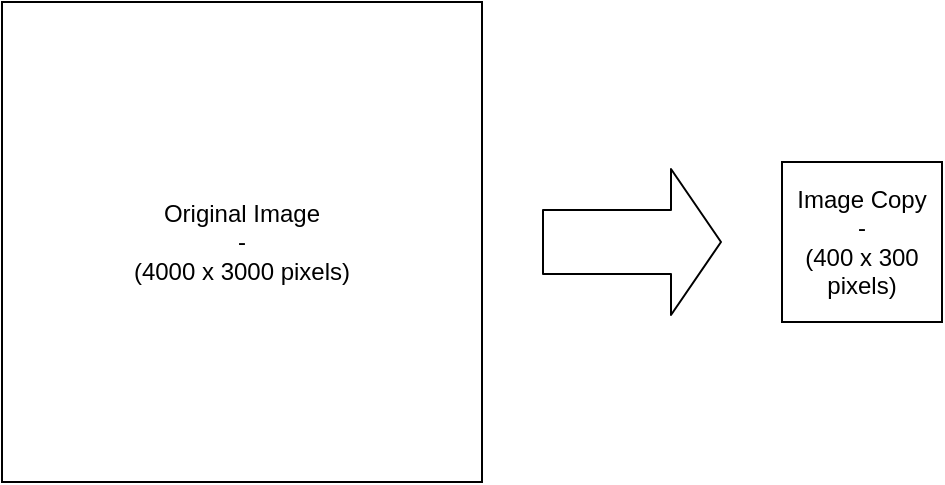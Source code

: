 <mxfile version="13.3.0" type="device"><diagram id="PeBeoy_kUPjYbH_DDrzF" name="Page-1"><mxGraphModel dx="1422" dy="791" grid="1" gridSize="10" guides="1" tooltips="1" connect="1" arrows="1" fold="1" page="1" pageScale="1" pageWidth="850" pageHeight="1100" math="0" shadow="0"><root><mxCell id="0"/><mxCell id="1" parent="0"/><mxCell id="sB0L_guTptGq4vF6eVXP-1" value="&lt;div&gt;Original Image&lt;/div&gt;&lt;div&gt;-&lt;br&gt;&lt;/div&gt;&lt;div&gt;(4000 x 3000 pixels)&lt;/div&gt;" style="whiteSpace=wrap;html=1;aspect=fixed;" vertex="1" parent="1"><mxGeometry x="160" y="240" width="240" height="240" as="geometry"/></mxCell><mxCell id="sB0L_guTptGq4vF6eVXP-2" value="" style="shape=flexArrow;endArrow=classic;html=1;endWidth=40;endSize=8;width=32;" edge="1" parent="1"><mxGeometry width="50" height="50" relative="1" as="geometry"><mxPoint x="430" y="360" as="sourcePoint"/><mxPoint x="520" y="360" as="targetPoint"/></mxGeometry></mxCell><mxCell id="sB0L_guTptGq4vF6eVXP-3" value="&lt;div&gt;Image Copy&lt;/div&gt;&lt;div&gt;-&lt;/div&gt;&lt;div&gt;(400 x 300 pixels)&lt;br&gt;&lt;/div&gt;" style="whiteSpace=wrap;html=1;aspect=fixed;" vertex="1" parent="1"><mxGeometry x="550" y="320" width="80" height="80" as="geometry"/></mxCell></root></mxGraphModel></diagram></mxfile>